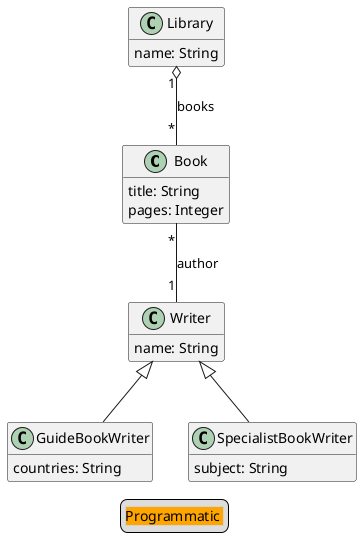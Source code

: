 @startuml
hide empty members

' qualified name: "library"


class Book {
  title: String
  pages: Integer
}

class GuideBookWriter extends Writer {
  countries: String
}

class Library {
  name: String
}

class SpecialistBookWriter extends Writer {
  subject: String
}

class Writer {
  name: String
}



' relations:

Book "*" -- "1" Writer: author

Library "1" o-- "*" Book: books



legend
  <#LightGray,#LightGray>| <#Orange>Programmatic |
end legend
@enduml

